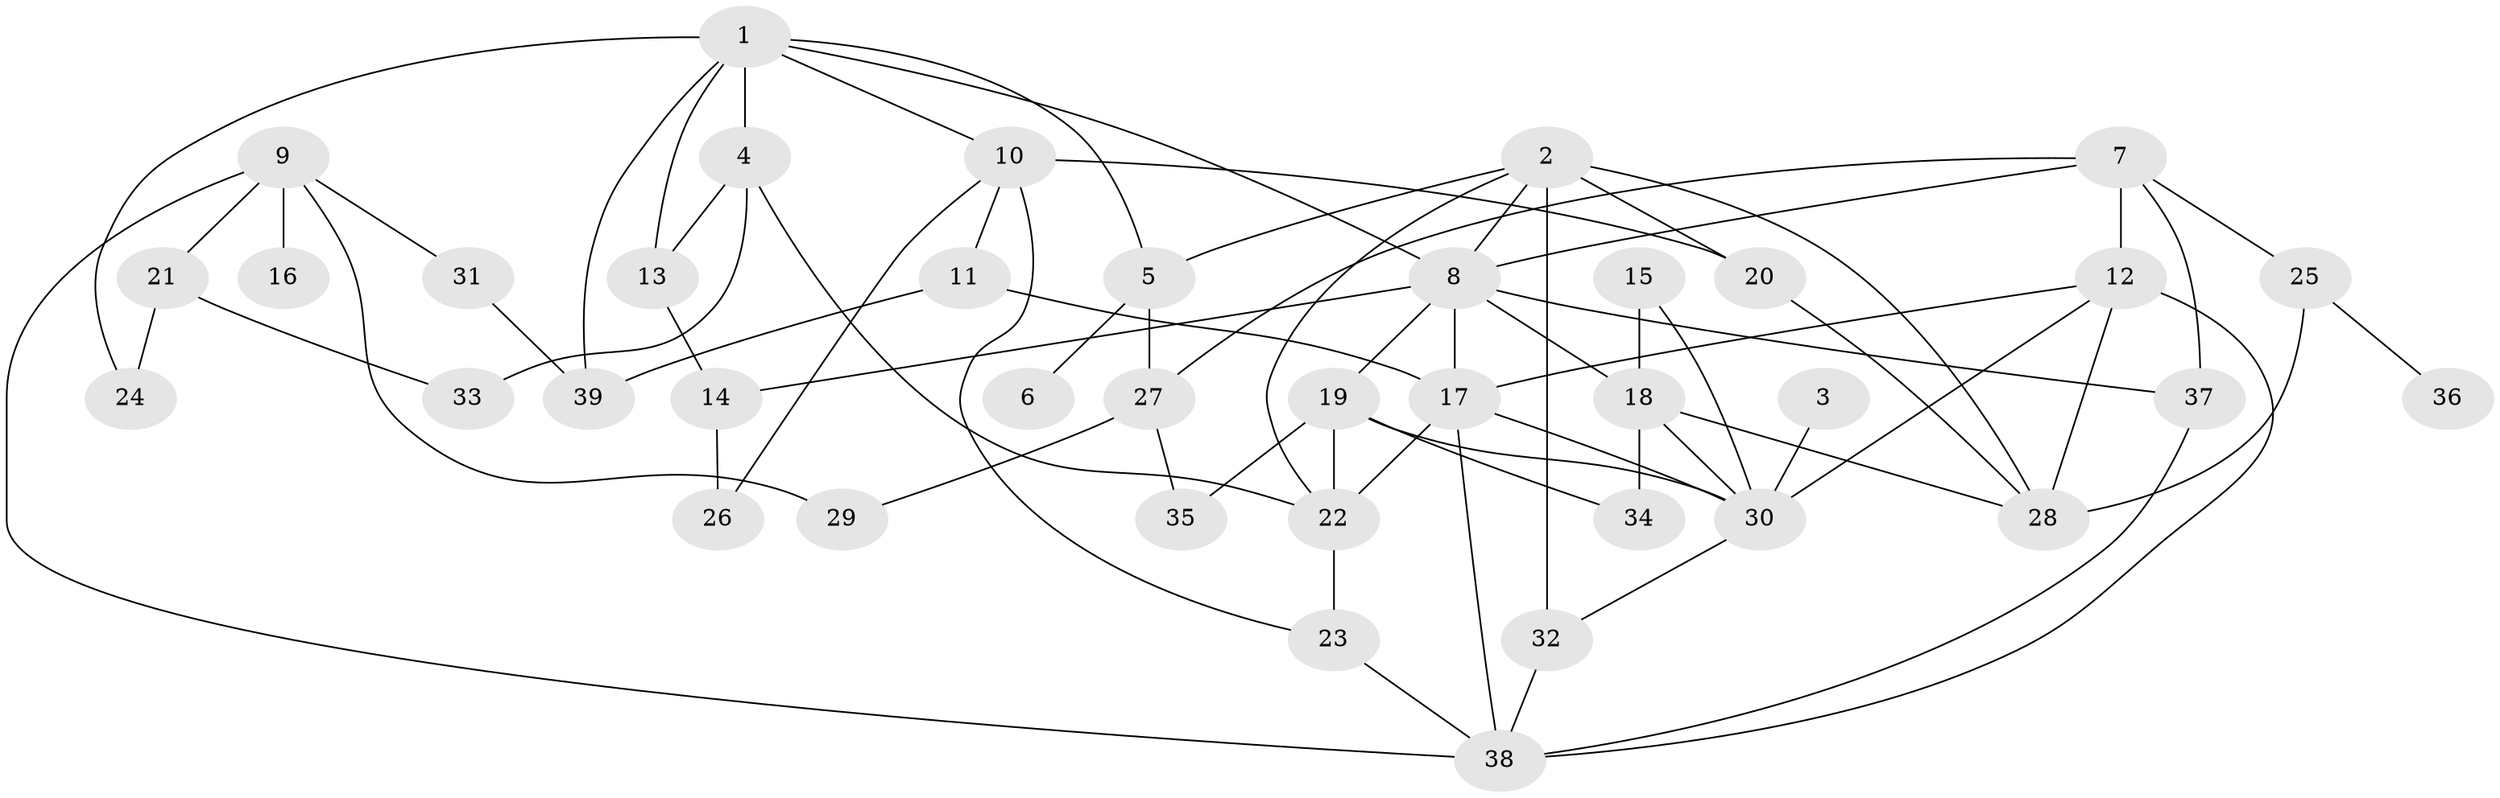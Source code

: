 // original degree distribution, {4: 0.11688311688311688, 6: 0.07792207792207792, 7: 0.012987012987012988, 3: 0.2987012987012987, 5: 0.06493506493506493, 1: 0.14285714285714285, 2: 0.2857142857142857}
// Generated by graph-tools (version 1.1) at 2025/01/03/09/25 03:01:02]
// undirected, 39 vertices, 71 edges
graph export_dot {
graph [start="1"]
  node [color=gray90,style=filled];
  1;
  2;
  3;
  4;
  5;
  6;
  7;
  8;
  9;
  10;
  11;
  12;
  13;
  14;
  15;
  16;
  17;
  18;
  19;
  20;
  21;
  22;
  23;
  24;
  25;
  26;
  27;
  28;
  29;
  30;
  31;
  32;
  33;
  34;
  35;
  36;
  37;
  38;
  39;
  1 -- 4 [weight=2.0];
  1 -- 5 [weight=1.0];
  1 -- 8 [weight=1.0];
  1 -- 10 [weight=1.0];
  1 -- 13 [weight=1.0];
  1 -- 24 [weight=1.0];
  1 -- 39 [weight=1.0];
  2 -- 5 [weight=1.0];
  2 -- 8 [weight=1.0];
  2 -- 20 [weight=1.0];
  2 -- 22 [weight=1.0];
  2 -- 28 [weight=2.0];
  2 -- 32 [weight=1.0];
  3 -- 30 [weight=1.0];
  4 -- 13 [weight=1.0];
  4 -- 22 [weight=1.0];
  4 -- 33 [weight=1.0];
  5 -- 6 [weight=1.0];
  5 -- 27 [weight=1.0];
  7 -- 8 [weight=1.0];
  7 -- 12 [weight=1.0];
  7 -- 25 [weight=1.0];
  7 -- 27 [weight=1.0];
  7 -- 37 [weight=1.0];
  8 -- 14 [weight=1.0];
  8 -- 17 [weight=1.0];
  8 -- 18 [weight=1.0];
  8 -- 19 [weight=1.0];
  8 -- 37 [weight=1.0];
  9 -- 16 [weight=1.0];
  9 -- 21 [weight=1.0];
  9 -- 29 [weight=1.0];
  9 -- 31 [weight=1.0];
  9 -- 38 [weight=1.0];
  10 -- 11 [weight=1.0];
  10 -- 20 [weight=2.0];
  10 -- 23 [weight=1.0];
  10 -- 26 [weight=1.0];
  11 -- 17 [weight=1.0];
  11 -- 39 [weight=1.0];
  12 -- 17 [weight=1.0];
  12 -- 28 [weight=1.0];
  12 -- 30 [weight=2.0];
  12 -- 38 [weight=1.0];
  13 -- 14 [weight=1.0];
  14 -- 26 [weight=1.0];
  15 -- 18 [weight=1.0];
  15 -- 30 [weight=1.0];
  17 -- 22 [weight=1.0];
  17 -- 30 [weight=1.0];
  17 -- 38 [weight=1.0];
  18 -- 28 [weight=1.0];
  18 -- 30 [weight=1.0];
  18 -- 34 [weight=1.0];
  19 -- 22 [weight=2.0];
  19 -- 30 [weight=1.0];
  19 -- 34 [weight=1.0];
  19 -- 35 [weight=1.0];
  20 -- 28 [weight=1.0];
  21 -- 24 [weight=1.0];
  21 -- 33 [weight=1.0];
  22 -- 23 [weight=1.0];
  23 -- 38 [weight=1.0];
  25 -- 28 [weight=1.0];
  25 -- 36 [weight=1.0];
  27 -- 29 [weight=1.0];
  27 -- 35 [weight=1.0];
  30 -- 32 [weight=1.0];
  31 -- 39 [weight=1.0];
  32 -- 38 [weight=1.0];
  37 -- 38 [weight=1.0];
}
